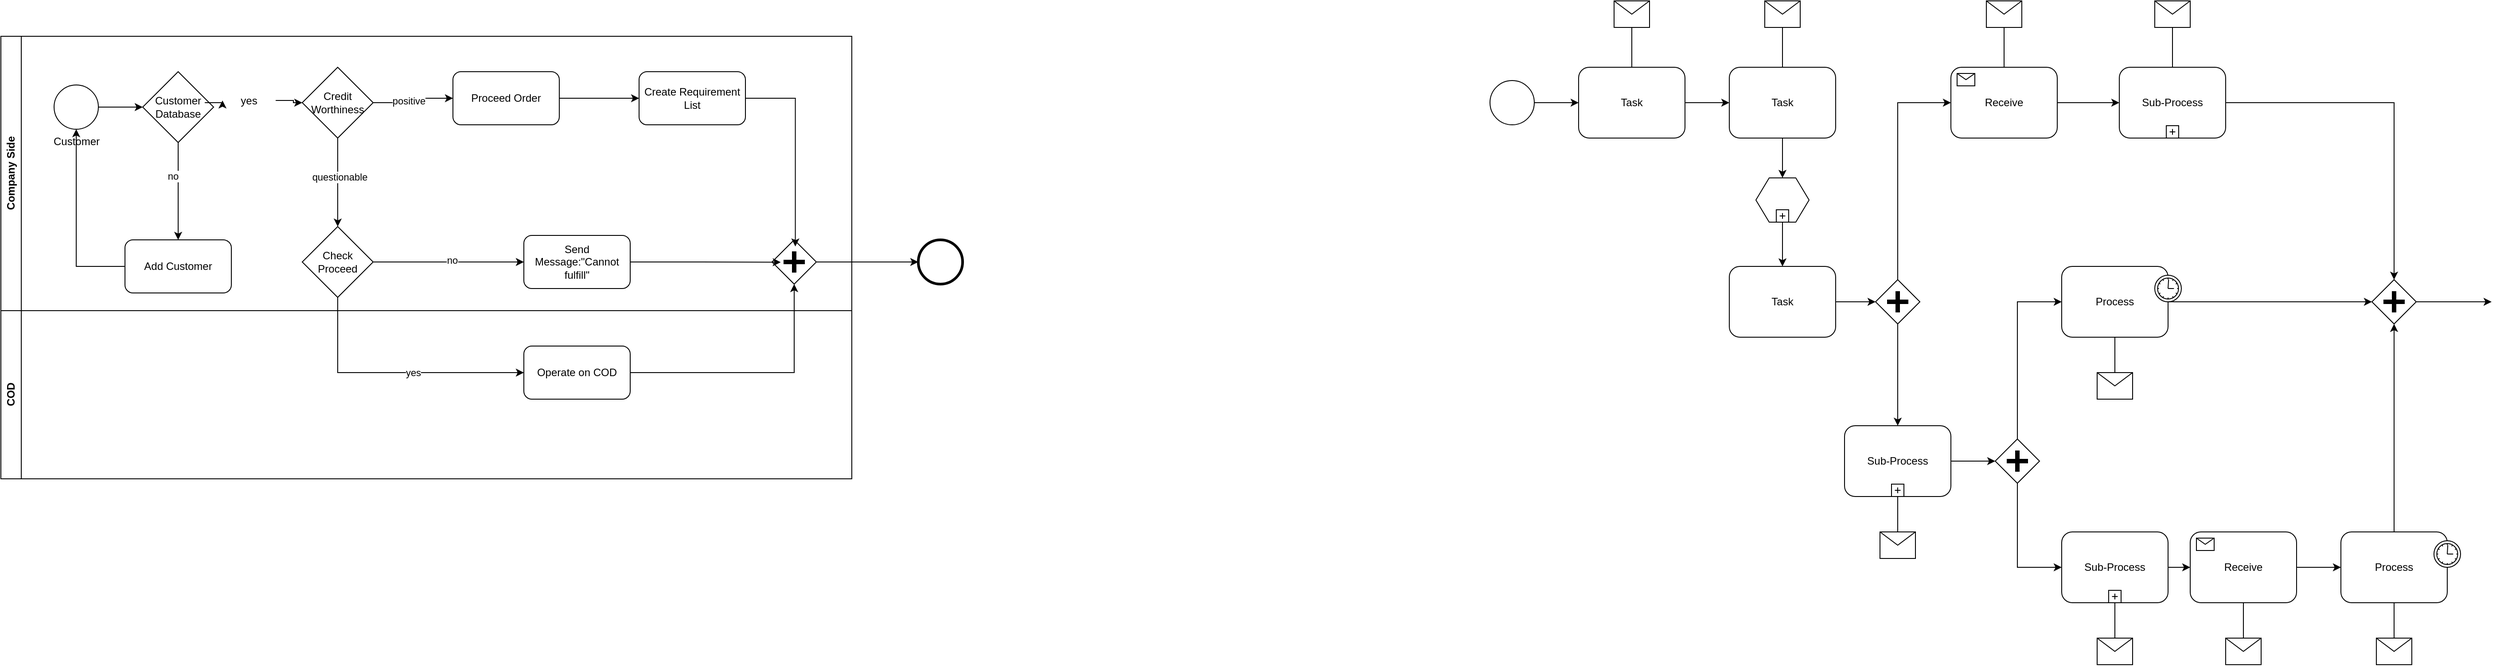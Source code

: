 <mxfile version="22.0.0" type="github">
  <diagram name="Page-1" id="2a216829-ef6e-dabb-86c1-c78162f3ba2b">
    <mxGraphModel dx="893" dy="631" grid="1" gridSize="10" guides="1" tooltips="1" connect="1" arrows="1" fold="1" page="1" pageScale="1" pageWidth="850" pageHeight="1100" background="none" math="0" shadow="0">
      <root>
        <mxCell id="0" />
        <mxCell id="1" parent="0" />
        <mxCell id="7a84cebc1def654-1" value="Customer" style="shape=mxgraph.bpmn.shape;html=1;verticalLabelPosition=bottom;labelBackgroundColor=#ffffff;verticalAlign=top;perimeter=ellipsePerimeter;outline=standard;symbol=general;" parent="1" vertex="1">
          <mxGeometry x="260" y="265" width="50" height="50" as="geometry" />
        </mxCell>
        <mxCell id="7a84cebc1def654-24" value="" style="shape=mxgraph.bpmn.shape;html=1;verticalLabelPosition=bottom;labelBackgroundColor=#ffffff;verticalAlign=top;perimeter=rhombusPerimeter;background=gateway;outline=none;symbol=parallelGw;" parent="1" vertex="1">
          <mxGeometry x="1070" y="440" width="50" height="50" as="geometry" />
        </mxCell>
        <mxCell id="7a84cebc1def654-26" value="" style="shape=mxgraph.bpmn.shape;html=1;verticalLabelPosition=bottom;labelBackgroundColor=#ffffff;verticalAlign=top;perimeter=ellipsePerimeter;outline=end;symbol=general;" parent="1" vertex="1">
          <mxGeometry x="1235" y="440.0" width="50" height="50" as="geometry" />
        </mxCell>
        <mxCell id="7a84cebc1def654-36" style="edgeStyle=orthogonalEdgeStyle;rounded=0;html=1;jettySize=auto;orthogonalLoop=1;" parent="1" source="7a84cebc1def654-1" edge="1">
          <mxGeometry relative="1" as="geometry">
            <mxPoint x="360" y="290" as="targetPoint" />
          </mxGeometry>
        </mxCell>
        <mxCell id="7a84cebc1def654-46" style="edgeStyle=orthogonalEdgeStyle;rounded=0;html=1;jettySize=auto;orthogonalLoop=1;" parent="1" source="7a84cebc1def654-24" target="7a84cebc1def654-26" edge="1">
          <mxGeometry relative="1" as="geometry" />
        </mxCell>
        <mxCell id="e09Jtm8NHtcAgi3TtUKe-1" value="" style="shape=mxgraph.bpmn.shape;html=1;verticalLabelPosition=bottom;labelBackgroundColor=#ffffff;verticalAlign=top;perimeter=ellipsePerimeter;outline=standard;symbol=general;" vertex="1" parent="1">
          <mxGeometry x="1880" y="260" width="50" height="50" as="geometry" />
        </mxCell>
        <mxCell id="e09Jtm8NHtcAgi3TtUKe-2" value="Task" style="shape=ext;rounded=1;html=1;whiteSpace=wrap;" vertex="1" parent="1">
          <mxGeometry x="1980" y="245" width="120" height="80" as="geometry" />
        </mxCell>
        <mxCell id="e09Jtm8NHtcAgi3TtUKe-3" value="Task" style="shape=ext;rounded=1;html=1;whiteSpace=wrap;" vertex="1" parent="1">
          <mxGeometry x="2150" y="245" width="120" height="80" as="geometry" />
        </mxCell>
        <mxCell id="e09Jtm8NHtcAgi3TtUKe-4" value="" style="shape=message;whiteSpace=wrap;html=1;" vertex="1" parent="1">
          <mxGeometry x="2020" y="170" width="40" height="30" as="geometry" />
        </mxCell>
        <mxCell id="e09Jtm8NHtcAgi3TtUKe-5" value="" style="shape=message;whiteSpace=wrap;html=1;" vertex="1" parent="1">
          <mxGeometry x="2190" y="170" width="40" height="30" as="geometry" />
        </mxCell>
        <mxCell id="e09Jtm8NHtcAgi3TtUKe-6" value="" style="shape=hexagon;whiteSpace=wrap;html=1;perimeter=hexagonPerimeter;" vertex="1" parent="1">
          <mxGeometry x="2180" y="370" width="60" height="50" as="geometry" />
        </mxCell>
        <mxCell id="e09Jtm8NHtcAgi3TtUKe-7" value="" style="html=1;shape=plus;" vertex="1" parent="e09Jtm8NHtcAgi3TtUKe-6">
          <mxGeometry x="0.5" y="1" width="14" height="14" relative="1" as="geometry">
            <mxPoint x="-7" y="-14" as="offset" />
          </mxGeometry>
        </mxCell>
        <mxCell id="e09Jtm8NHtcAgi3TtUKe-8" value="Task" style="shape=ext;rounded=1;html=1;whiteSpace=wrap;" vertex="1" parent="1">
          <mxGeometry x="2150" y="470" width="120" height="80" as="geometry" />
        </mxCell>
        <mxCell id="e09Jtm8NHtcAgi3TtUKe-9" value="" style="shape=mxgraph.bpmn.shape;html=1;verticalLabelPosition=bottom;labelBackgroundColor=#ffffff;verticalAlign=top;perimeter=rhombusPerimeter;background=gateway;outline=none;symbol=parallelGw;" vertex="1" parent="1">
          <mxGeometry x="2315" y="485" width="50" height="50" as="geometry" />
        </mxCell>
        <mxCell id="e09Jtm8NHtcAgi3TtUKe-10" value="Sub-Process" style="html=1;whiteSpace=wrap;rounded=1;" vertex="1" parent="1">
          <mxGeometry x="2590" y="245" width="120" height="80" as="geometry" />
        </mxCell>
        <mxCell id="e09Jtm8NHtcAgi3TtUKe-11" value="" style="html=1;shape=plus;" vertex="1" parent="e09Jtm8NHtcAgi3TtUKe-10">
          <mxGeometry x="0.5" y="1" width="14" height="14" relative="1" as="geometry">
            <mxPoint x="-7" y="-14" as="offset" />
          </mxGeometry>
        </mxCell>
        <mxCell id="e09Jtm8NHtcAgi3TtUKe-12" value="Receive" style="html=1;whiteSpace=wrap;rounded=1;" vertex="1" parent="1">
          <mxGeometry x="2400" y="245" width="120" height="80" as="geometry" />
        </mxCell>
        <mxCell id="e09Jtm8NHtcAgi3TtUKe-13" value="" style="html=1;shape=message;" vertex="1" parent="e09Jtm8NHtcAgi3TtUKe-12">
          <mxGeometry width="20" height="14" relative="1" as="geometry">
            <mxPoint x="7" y="7" as="offset" />
          </mxGeometry>
        </mxCell>
        <mxCell id="e09Jtm8NHtcAgi3TtUKe-14" value="Process" style="html=1;whiteSpace=wrap;rounded=1;" vertex="1" parent="1">
          <mxGeometry x="2525" y="470" width="120" height="80" as="geometry" />
        </mxCell>
        <mxCell id="e09Jtm8NHtcAgi3TtUKe-15" value="" style="shape=mxgraph.bpmn.timer_start;perimeter=ellipsePerimeter;html=1;labelPosition=right;labelBackgroundColor=#ffffff;align=left;" vertex="1" parent="e09Jtm8NHtcAgi3TtUKe-14">
          <mxGeometry x="1" width="30" height="30" relative="1" as="geometry">
            <mxPoint x="-15" y="10" as="offset" />
          </mxGeometry>
        </mxCell>
        <mxCell id="e09Jtm8NHtcAgi3TtUKe-16" value="Process" style="html=1;whiteSpace=wrap;rounded=1;" vertex="1" parent="1">
          <mxGeometry x="2840" y="770" width="120" height="80" as="geometry" />
        </mxCell>
        <mxCell id="e09Jtm8NHtcAgi3TtUKe-17" value="" style="shape=mxgraph.bpmn.timer_start;perimeter=ellipsePerimeter;html=1;labelPosition=right;labelBackgroundColor=#ffffff;align=left;" vertex="1" parent="e09Jtm8NHtcAgi3TtUKe-16">
          <mxGeometry x="1" width="30" height="30" relative="1" as="geometry">
            <mxPoint x="-15" y="10" as="offset" />
          </mxGeometry>
        </mxCell>
        <mxCell id="e09Jtm8NHtcAgi3TtUKe-18" value="Receive" style="html=1;whiteSpace=wrap;rounded=1;" vertex="1" parent="1">
          <mxGeometry x="2670" y="770" width="120" height="80" as="geometry" />
        </mxCell>
        <mxCell id="e09Jtm8NHtcAgi3TtUKe-19" value="" style="html=1;shape=message;" vertex="1" parent="e09Jtm8NHtcAgi3TtUKe-18">
          <mxGeometry width="20" height="14" relative="1" as="geometry">
            <mxPoint x="7" y="7" as="offset" />
          </mxGeometry>
        </mxCell>
        <mxCell id="e09Jtm8NHtcAgi3TtUKe-20" value="Sub-Process" style="html=1;whiteSpace=wrap;rounded=1;" vertex="1" parent="1">
          <mxGeometry x="2525" y="770" width="120" height="80" as="geometry" />
        </mxCell>
        <mxCell id="e09Jtm8NHtcAgi3TtUKe-21" value="" style="html=1;shape=plus;" vertex="1" parent="e09Jtm8NHtcAgi3TtUKe-20">
          <mxGeometry x="0.5" y="1" width="14" height="14" relative="1" as="geometry">
            <mxPoint x="-7" y="-14" as="offset" />
          </mxGeometry>
        </mxCell>
        <mxCell id="e09Jtm8NHtcAgi3TtUKe-22" value="" style="shape=mxgraph.bpmn.shape;html=1;verticalLabelPosition=bottom;labelBackgroundColor=#ffffff;verticalAlign=top;perimeter=rhombusPerimeter;background=gateway;outline=none;symbol=parallelGw;" vertex="1" parent="1">
          <mxGeometry x="2875" y="485" width="50" height="50" as="geometry" />
        </mxCell>
        <mxCell id="e09Jtm8NHtcAgi3TtUKe-23" value="" style="shape=message;whiteSpace=wrap;html=1;" vertex="1" parent="1">
          <mxGeometry x="2440" y="170" width="40" height="30" as="geometry" />
        </mxCell>
        <mxCell id="e09Jtm8NHtcAgi3TtUKe-24" value="" style="shape=message;whiteSpace=wrap;html=1;" vertex="1" parent="1">
          <mxGeometry x="2630" y="170" width="40" height="30" as="geometry" />
        </mxCell>
        <mxCell id="e09Jtm8NHtcAgi3TtUKe-25" value="Sub-Process" style="html=1;whiteSpace=wrap;rounded=1;" vertex="1" parent="1">
          <mxGeometry x="2280" y="650" width="120" height="80" as="geometry" />
        </mxCell>
        <mxCell id="e09Jtm8NHtcAgi3TtUKe-26" value="" style="html=1;shape=plus;" vertex="1" parent="e09Jtm8NHtcAgi3TtUKe-25">
          <mxGeometry x="0.5" y="1" width="14" height="14" relative="1" as="geometry">
            <mxPoint x="-7" y="-14" as="offset" />
          </mxGeometry>
        </mxCell>
        <mxCell id="e09Jtm8NHtcAgi3TtUKe-27" value="" style="shape=message;whiteSpace=wrap;html=1;" vertex="1" parent="1">
          <mxGeometry x="2320" y="770" width="40" height="30" as="geometry" />
        </mxCell>
        <mxCell id="e09Jtm8NHtcAgi3TtUKe-28" value="" style="shape=message;whiteSpace=wrap;html=1;" vertex="1" parent="1">
          <mxGeometry x="2710" y="890" width="40" height="30" as="geometry" />
        </mxCell>
        <mxCell id="e09Jtm8NHtcAgi3TtUKe-29" value="" style="shape=message;whiteSpace=wrap;html=1;" vertex="1" parent="1">
          <mxGeometry x="2880" y="890" width="40" height="30" as="geometry" />
        </mxCell>
        <mxCell id="e09Jtm8NHtcAgi3TtUKe-30" value="" style="shape=message;whiteSpace=wrap;html=1;" vertex="1" parent="1">
          <mxGeometry x="2565" y="890" width="40" height="30" as="geometry" />
        </mxCell>
        <mxCell id="e09Jtm8NHtcAgi3TtUKe-31" value="" style="shape=message;whiteSpace=wrap;html=1;" vertex="1" parent="1">
          <mxGeometry x="2565" y="590" width="40" height="30" as="geometry" />
        </mxCell>
        <mxCell id="e09Jtm8NHtcAgi3TtUKe-32" style="edgeStyle=orthogonalEdgeStyle;rounded=0;html=1;jettySize=auto;orthogonalLoop=1;" edge="1" parent="1" source="e09Jtm8NHtcAgi3TtUKe-1" target="e09Jtm8NHtcAgi3TtUKe-2">
          <mxGeometry relative="1" as="geometry" />
        </mxCell>
        <mxCell id="e09Jtm8NHtcAgi3TtUKe-33" style="edgeStyle=orthogonalEdgeStyle;rounded=0;html=1;jettySize=auto;orthogonalLoop=1;endArrow=none;endFill=0;" edge="1" parent="1" source="e09Jtm8NHtcAgi3TtUKe-4" target="e09Jtm8NHtcAgi3TtUKe-2">
          <mxGeometry relative="1" as="geometry" />
        </mxCell>
        <mxCell id="e09Jtm8NHtcAgi3TtUKe-34" style="edgeStyle=orthogonalEdgeStyle;rounded=0;html=1;jettySize=auto;orthogonalLoop=1;endArrow=none;endFill=0;" edge="1" parent="1" source="e09Jtm8NHtcAgi3TtUKe-5" target="e09Jtm8NHtcAgi3TtUKe-3">
          <mxGeometry relative="1" as="geometry" />
        </mxCell>
        <mxCell id="e09Jtm8NHtcAgi3TtUKe-35" style="edgeStyle=orthogonalEdgeStyle;rounded=0;html=1;jettySize=auto;orthogonalLoop=1;" edge="1" parent="1" source="e09Jtm8NHtcAgi3TtUKe-2" target="e09Jtm8NHtcAgi3TtUKe-3">
          <mxGeometry relative="1" as="geometry" />
        </mxCell>
        <mxCell id="e09Jtm8NHtcAgi3TtUKe-36" style="edgeStyle=orthogonalEdgeStyle;rounded=0;html=1;jettySize=auto;orthogonalLoop=1;" edge="1" parent="1" source="e09Jtm8NHtcAgi3TtUKe-12" target="e09Jtm8NHtcAgi3TtUKe-10">
          <mxGeometry relative="1" as="geometry" />
        </mxCell>
        <mxCell id="e09Jtm8NHtcAgi3TtUKe-37" style="edgeStyle=orthogonalEdgeStyle;rounded=0;html=1;jettySize=auto;orthogonalLoop=1;endArrow=none;endFill=0;" edge="1" parent="1" source="e09Jtm8NHtcAgi3TtUKe-23" target="e09Jtm8NHtcAgi3TtUKe-12">
          <mxGeometry relative="1" as="geometry" />
        </mxCell>
        <mxCell id="e09Jtm8NHtcAgi3TtUKe-38" style="edgeStyle=orthogonalEdgeStyle;rounded=0;html=1;jettySize=auto;orthogonalLoop=1;endArrow=none;endFill=0;" edge="1" parent="1" source="e09Jtm8NHtcAgi3TtUKe-24" target="e09Jtm8NHtcAgi3TtUKe-10">
          <mxGeometry relative="1" as="geometry" />
        </mxCell>
        <mxCell id="e09Jtm8NHtcAgi3TtUKe-39" style="edgeStyle=orthogonalEdgeStyle;rounded=0;html=1;jettySize=auto;orthogonalLoop=1;" edge="1" parent="1" source="e09Jtm8NHtcAgi3TtUKe-10" target="e09Jtm8NHtcAgi3TtUKe-22">
          <mxGeometry relative="1" as="geometry">
            <mxPoint x="2910.0" y="470" as="targetPoint" />
            <Array as="points">
              <mxPoint x="2900" y="285" />
            </Array>
          </mxGeometry>
        </mxCell>
        <mxCell id="e09Jtm8NHtcAgi3TtUKe-40" style="edgeStyle=orthogonalEdgeStyle;rounded=0;html=1;jettySize=auto;orthogonalLoop=1;" edge="1" parent="1" source="e09Jtm8NHtcAgi3TtUKe-14" target="e09Jtm8NHtcAgi3TtUKe-22">
          <mxGeometry relative="1" as="geometry" />
        </mxCell>
        <mxCell id="e09Jtm8NHtcAgi3TtUKe-41" style="edgeStyle=orthogonalEdgeStyle;rounded=0;html=1;jettySize=auto;orthogonalLoop=1;" edge="1" parent="1" source="e09Jtm8NHtcAgi3TtUKe-16" target="e09Jtm8NHtcAgi3TtUKe-22">
          <mxGeometry relative="1" as="geometry" />
        </mxCell>
        <mxCell id="e09Jtm8NHtcAgi3TtUKe-42" style="edgeStyle=orthogonalEdgeStyle;rounded=0;html=1;jettySize=auto;orthogonalLoop=1;" edge="1" parent="1" source="e09Jtm8NHtcAgi3TtUKe-22">
          <mxGeometry relative="1" as="geometry">
            <mxPoint x="3010" y="510" as="targetPoint" />
          </mxGeometry>
        </mxCell>
        <mxCell id="e09Jtm8NHtcAgi3TtUKe-43" style="edgeStyle=orthogonalEdgeStyle;rounded=0;html=1;jettySize=auto;orthogonalLoop=1;" edge="1" parent="1" source="e09Jtm8NHtcAgi3TtUKe-3" target="e09Jtm8NHtcAgi3TtUKe-6">
          <mxGeometry relative="1" as="geometry" />
        </mxCell>
        <mxCell id="e09Jtm8NHtcAgi3TtUKe-44" style="edgeStyle=orthogonalEdgeStyle;rounded=0;html=1;jettySize=auto;orthogonalLoop=1;" edge="1" parent="1" source="e09Jtm8NHtcAgi3TtUKe-6" target="e09Jtm8NHtcAgi3TtUKe-8">
          <mxGeometry relative="1" as="geometry" />
        </mxCell>
        <mxCell id="e09Jtm8NHtcAgi3TtUKe-45" style="edgeStyle=orthogonalEdgeStyle;rounded=0;html=1;jettySize=auto;orthogonalLoop=1;" edge="1" parent="1" source="e09Jtm8NHtcAgi3TtUKe-8" target="e09Jtm8NHtcAgi3TtUKe-9">
          <mxGeometry relative="1" as="geometry" />
        </mxCell>
        <mxCell id="e09Jtm8NHtcAgi3TtUKe-46" style="edgeStyle=orthogonalEdgeStyle;rounded=0;html=1;jettySize=auto;orthogonalLoop=1;" edge="1" parent="1" source="e09Jtm8NHtcAgi3TtUKe-9" target="e09Jtm8NHtcAgi3TtUKe-12">
          <mxGeometry relative="1" as="geometry">
            <Array as="points">
              <mxPoint x="2340" y="285" />
            </Array>
          </mxGeometry>
        </mxCell>
        <mxCell id="e09Jtm8NHtcAgi3TtUKe-47" style="edgeStyle=orthogonalEdgeStyle;rounded=0;html=1;jettySize=auto;orthogonalLoop=1;" edge="1" parent="1" source="e09Jtm8NHtcAgi3TtUKe-9" target="e09Jtm8NHtcAgi3TtUKe-25">
          <mxGeometry relative="1" as="geometry" />
        </mxCell>
        <mxCell id="e09Jtm8NHtcAgi3TtUKe-48" style="edgeStyle=orthogonalEdgeStyle;rounded=0;html=1;jettySize=auto;orthogonalLoop=1;endArrow=none;endFill=0;" edge="1" parent="1" source="e09Jtm8NHtcAgi3TtUKe-27" target="e09Jtm8NHtcAgi3TtUKe-25">
          <mxGeometry relative="1" as="geometry" />
        </mxCell>
        <mxCell id="e09Jtm8NHtcAgi3TtUKe-49" value="" style="shape=mxgraph.bpmn.shape;html=1;verticalLabelPosition=bottom;labelBackgroundColor=#ffffff;verticalAlign=top;perimeter=rhombusPerimeter;background=gateway;outline=none;symbol=parallelGw;" vertex="1" parent="1">
          <mxGeometry x="2450" y="665" width="50" height="50" as="geometry" />
        </mxCell>
        <mxCell id="e09Jtm8NHtcAgi3TtUKe-50" style="edgeStyle=orthogonalEdgeStyle;rounded=0;html=1;jettySize=auto;orthogonalLoop=1;" edge="1" parent="1" source="e09Jtm8NHtcAgi3TtUKe-49" target="e09Jtm8NHtcAgi3TtUKe-20">
          <mxGeometry relative="1" as="geometry">
            <Array as="points">
              <mxPoint x="2475" y="810" />
            </Array>
          </mxGeometry>
        </mxCell>
        <mxCell id="e09Jtm8NHtcAgi3TtUKe-51" style="edgeStyle=orthogonalEdgeStyle;rounded=0;html=1;jettySize=auto;orthogonalLoop=1;" edge="1" parent="1" source="e09Jtm8NHtcAgi3TtUKe-49" target="e09Jtm8NHtcAgi3TtUKe-14">
          <mxGeometry relative="1" as="geometry">
            <Array as="points">
              <mxPoint x="2475" y="510" />
            </Array>
          </mxGeometry>
        </mxCell>
        <mxCell id="e09Jtm8NHtcAgi3TtUKe-52" style="edgeStyle=orthogonalEdgeStyle;rounded=0;html=1;jettySize=auto;orthogonalLoop=1;endArrow=none;endFill=0;" edge="1" parent="1" source="e09Jtm8NHtcAgi3TtUKe-31" target="e09Jtm8NHtcAgi3TtUKe-14">
          <mxGeometry relative="1" as="geometry" />
        </mxCell>
        <mxCell id="e09Jtm8NHtcAgi3TtUKe-53" style="edgeStyle=orthogonalEdgeStyle;rounded=0;html=1;jettySize=auto;orthogonalLoop=1;" edge="1" parent="1" source="e09Jtm8NHtcAgi3TtUKe-25" target="e09Jtm8NHtcAgi3TtUKe-49">
          <mxGeometry relative="1" as="geometry" />
        </mxCell>
        <mxCell id="e09Jtm8NHtcAgi3TtUKe-54" style="edgeStyle=orthogonalEdgeStyle;rounded=0;html=1;jettySize=auto;orthogonalLoop=1;" edge="1" parent="1" source="e09Jtm8NHtcAgi3TtUKe-20" target="e09Jtm8NHtcAgi3TtUKe-18">
          <mxGeometry relative="1" as="geometry" />
        </mxCell>
        <mxCell id="e09Jtm8NHtcAgi3TtUKe-55" style="edgeStyle=orthogonalEdgeStyle;rounded=0;html=1;jettySize=auto;orthogonalLoop=1;endArrow=none;endFill=0;" edge="1" parent="1" source="e09Jtm8NHtcAgi3TtUKe-30" target="e09Jtm8NHtcAgi3TtUKe-20">
          <mxGeometry relative="1" as="geometry" />
        </mxCell>
        <mxCell id="e09Jtm8NHtcAgi3TtUKe-56" style="edgeStyle=orthogonalEdgeStyle;rounded=0;html=1;jettySize=auto;orthogonalLoop=1;endArrow=none;endFill=0;" edge="1" parent="1" source="e09Jtm8NHtcAgi3TtUKe-28" target="e09Jtm8NHtcAgi3TtUKe-18">
          <mxGeometry relative="1" as="geometry" />
        </mxCell>
        <mxCell id="e09Jtm8NHtcAgi3TtUKe-57" style="edgeStyle=orthogonalEdgeStyle;rounded=0;html=1;jettySize=auto;orthogonalLoop=1;endArrow=none;endFill=0;" edge="1" parent="1" source="e09Jtm8NHtcAgi3TtUKe-29" target="e09Jtm8NHtcAgi3TtUKe-16">
          <mxGeometry relative="1" as="geometry" />
        </mxCell>
        <mxCell id="e09Jtm8NHtcAgi3TtUKe-58" style="edgeStyle=orthogonalEdgeStyle;rounded=0;html=1;jettySize=auto;orthogonalLoop=1;" edge="1" parent="1" source="e09Jtm8NHtcAgi3TtUKe-18" target="e09Jtm8NHtcAgi3TtUKe-16">
          <mxGeometry relative="1" as="geometry" />
        </mxCell>
        <mxCell id="e09Jtm8NHtcAgi3TtUKe-92" style="edgeStyle=orthogonalEdgeStyle;rounded=0;orthogonalLoop=1;jettySize=auto;html=1;" edge="1" parent="1" source="e09Jtm8NHtcAgi3TtUKe-60" target="e09Jtm8NHtcAgi3TtUKe-69">
          <mxGeometry relative="1" as="geometry" />
        </mxCell>
        <mxCell id="e09Jtm8NHtcAgi3TtUKe-93" value="no" style="edgeLabel;html=1;align=center;verticalAlign=middle;resizable=0;points=[];" vertex="1" connectable="0" parent="e09Jtm8NHtcAgi3TtUKe-92">
          <mxGeometry x="-0.305" y="-6" relative="1" as="geometry">
            <mxPoint as="offset" />
          </mxGeometry>
        </mxCell>
        <mxCell id="e09Jtm8NHtcAgi3TtUKe-60" value="Customer Database" style="rhombus;whiteSpace=wrap;html=1;" vertex="1" parent="1">
          <mxGeometry x="360" y="250" width="80" height="80" as="geometry" />
        </mxCell>
        <mxCell id="e09Jtm8NHtcAgi3TtUKe-67" style="edgeStyle=orthogonalEdgeStyle;rounded=0;orthogonalLoop=1;jettySize=auto;html=1;entryX=0;entryY=0.5;entryDx=0;entryDy=0;" edge="1" parent="1" source="e09Jtm8NHtcAgi3TtUKe-73" target="e09Jtm8NHtcAgi3TtUKe-66">
          <mxGeometry relative="1" as="geometry" />
        </mxCell>
        <mxCell id="e09Jtm8NHtcAgi3TtUKe-77" style="edgeStyle=orthogonalEdgeStyle;rounded=0;orthogonalLoop=1;jettySize=auto;html=1;entryX=0.5;entryY=0;entryDx=0;entryDy=0;" edge="1" parent="1" source="e09Jtm8NHtcAgi3TtUKe-66" target="e09Jtm8NHtcAgi3TtUKe-76">
          <mxGeometry relative="1" as="geometry" />
        </mxCell>
        <mxCell id="e09Jtm8NHtcAgi3TtUKe-81" value="questionable" style="edgeLabel;html=1;align=center;verticalAlign=middle;resizable=0;points=[];" vertex="1" connectable="0" parent="e09Jtm8NHtcAgi3TtUKe-77">
          <mxGeometry x="-0.129" y="2" relative="1" as="geometry">
            <mxPoint as="offset" />
          </mxGeometry>
        </mxCell>
        <mxCell id="e09Jtm8NHtcAgi3TtUKe-100" style="edgeStyle=orthogonalEdgeStyle;rounded=0;orthogonalLoop=1;jettySize=auto;html=1;" edge="1" parent="1" source="e09Jtm8NHtcAgi3TtUKe-66" target="e09Jtm8NHtcAgi3TtUKe-82">
          <mxGeometry relative="1" as="geometry" />
        </mxCell>
        <mxCell id="e09Jtm8NHtcAgi3TtUKe-101" value="positive" style="edgeLabel;html=1;align=center;verticalAlign=middle;resizable=0;points=[];" vertex="1" connectable="0" parent="e09Jtm8NHtcAgi3TtUKe-100">
          <mxGeometry x="-0.17" y="2" relative="1" as="geometry">
            <mxPoint as="offset" />
          </mxGeometry>
        </mxCell>
        <mxCell id="e09Jtm8NHtcAgi3TtUKe-66" value="Credit Worthiness" style="rhombus;whiteSpace=wrap;html=1;" vertex="1" parent="1">
          <mxGeometry x="540" y="245" width="80" height="80" as="geometry" />
        </mxCell>
        <mxCell id="e09Jtm8NHtcAgi3TtUKe-75" style="edgeStyle=orthogonalEdgeStyle;rounded=0;orthogonalLoop=1;jettySize=auto;html=1;entryX=0.5;entryY=1;entryDx=0;entryDy=0;" edge="1" parent="1" source="e09Jtm8NHtcAgi3TtUKe-69" target="7a84cebc1def654-1">
          <mxGeometry relative="1" as="geometry">
            <mxPoint x="285" y="345" as="targetPoint" />
          </mxGeometry>
        </mxCell>
        <mxCell id="e09Jtm8NHtcAgi3TtUKe-69" value="Add Customer" style="rounded=1;whiteSpace=wrap;html=1;" vertex="1" parent="1">
          <mxGeometry x="340" y="440" width="120" height="60" as="geometry" />
        </mxCell>
        <mxCell id="e09Jtm8NHtcAgi3TtUKe-74" value="" style="edgeStyle=orthogonalEdgeStyle;rounded=0;orthogonalLoop=1;jettySize=auto;html=1;entryX=0;entryY=0.5;entryDx=0;entryDy=0;" edge="1" parent="1" target="e09Jtm8NHtcAgi3TtUKe-73">
          <mxGeometry relative="1" as="geometry">
            <mxPoint x="430" y="285.048" as="sourcePoint" />
            <mxPoint x="540" y="285" as="targetPoint" />
          </mxGeometry>
        </mxCell>
        <mxCell id="e09Jtm8NHtcAgi3TtUKe-73" value="yes" style="text;strokeColor=none;align=center;fillColor=none;html=1;verticalAlign=middle;whiteSpace=wrap;rounded=0;" vertex="1" parent="1">
          <mxGeometry x="450" y="267.5" width="60" height="30" as="geometry" />
        </mxCell>
        <mxCell id="e09Jtm8NHtcAgi3TtUKe-85" style="edgeStyle=orthogonalEdgeStyle;rounded=0;orthogonalLoop=1;jettySize=auto;html=1;entryX=0;entryY=0.5;entryDx=0;entryDy=0;" edge="1" parent="1" source="e09Jtm8NHtcAgi3TtUKe-76" target="e09Jtm8NHtcAgi3TtUKe-84">
          <mxGeometry relative="1" as="geometry" />
        </mxCell>
        <mxCell id="e09Jtm8NHtcAgi3TtUKe-86" value="no" style="edgeLabel;html=1;align=center;verticalAlign=middle;resizable=0;points=[];" vertex="1" connectable="0" parent="e09Jtm8NHtcAgi3TtUKe-85">
          <mxGeometry x="0.047" y="2" relative="1" as="geometry">
            <mxPoint as="offset" />
          </mxGeometry>
        </mxCell>
        <mxCell id="e09Jtm8NHtcAgi3TtUKe-89" style="edgeStyle=orthogonalEdgeStyle;rounded=0;orthogonalLoop=1;jettySize=auto;html=1;entryX=0;entryY=0.5;entryDx=0;entryDy=0;" edge="1" parent="1" source="e09Jtm8NHtcAgi3TtUKe-76" target="e09Jtm8NHtcAgi3TtUKe-83">
          <mxGeometry relative="1" as="geometry">
            <mxPoint x="580" y="615" as="targetPoint" />
            <Array as="points">
              <mxPoint x="580" y="590" />
            </Array>
          </mxGeometry>
        </mxCell>
        <mxCell id="e09Jtm8NHtcAgi3TtUKe-90" value="yes" style="edgeLabel;html=1;align=center;verticalAlign=middle;resizable=0;points=[];" vertex="1" connectable="0" parent="e09Jtm8NHtcAgi3TtUKe-89">
          <mxGeometry x="0.15" relative="1" as="geometry">
            <mxPoint as="offset" />
          </mxGeometry>
        </mxCell>
        <mxCell id="e09Jtm8NHtcAgi3TtUKe-76" value="Check Proceed" style="rhombus;whiteSpace=wrap;html=1;" vertex="1" parent="1">
          <mxGeometry x="540" y="425" width="80" height="80" as="geometry" />
        </mxCell>
        <mxCell id="e09Jtm8NHtcAgi3TtUKe-95" style="edgeStyle=orthogonalEdgeStyle;rounded=0;orthogonalLoop=1;jettySize=auto;html=1;entryX=0;entryY=0.5;entryDx=0;entryDy=0;" edge="1" parent="1" source="e09Jtm8NHtcAgi3TtUKe-82" target="e09Jtm8NHtcAgi3TtUKe-94">
          <mxGeometry relative="1" as="geometry" />
        </mxCell>
        <mxCell id="e09Jtm8NHtcAgi3TtUKe-82" value="Proceed Order" style="rounded=1;whiteSpace=wrap;html=1;" vertex="1" parent="1">
          <mxGeometry x="710" y="250" width="120" height="60" as="geometry" />
        </mxCell>
        <mxCell id="e09Jtm8NHtcAgi3TtUKe-98" style="edgeStyle=orthogonalEdgeStyle;rounded=0;orthogonalLoop=1;jettySize=auto;html=1;entryX=0.5;entryY=1;entryDx=0;entryDy=0;" edge="1" parent="1" source="e09Jtm8NHtcAgi3TtUKe-83" target="7a84cebc1def654-24">
          <mxGeometry relative="1" as="geometry">
            <mxPoint x="1280" y="495" as="targetPoint" />
          </mxGeometry>
        </mxCell>
        <mxCell id="e09Jtm8NHtcAgi3TtUKe-83" value="Operate on COD" style="rounded=1;whiteSpace=wrap;html=1;" vertex="1" parent="1">
          <mxGeometry x="790" y="560" width="120" height="60" as="geometry" />
        </mxCell>
        <mxCell id="e09Jtm8NHtcAgi3TtUKe-84" value="Send Message:&quot;Cannot fulfill&quot;" style="rounded=1;whiteSpace=wrap;html=1;" vertex="1" parent="1">
          <mxGeometry x="790" y="435" width="120" height="60" as="geometry" />
        </mxCell>
        <mxCell id="e09Jtm8NHtcAgi3TtUKe-94" value="Create Requirement List" style="rounded=1;whiteSpace=wrap;html=1;" vertex="1" parent="1">
          <mxGeometry x="920" y="250" width="120" height="60" as="geometry" />
        </mxCell>
        <mxCell id="e09Jtm8NHtcAgi3TtUKe-96" style="edgeStyle=orthogonalEdgeStyle;rounded=0;orthogonalLoop=1;jettySize=auto;html=1;entryX=0.526;entryY=0.15;entryDx=0;entryDy=0;entryPerimeter=0;" edge="1" parent="1" source="e09Jtm8NHtcAgi3TtUKe-94" target="7a84cebc1def654-24">
          <mxGeometry relative="1" as="geometry" />
        </mxCell>
        <mxCell id="e09Jtm8NHtcAgi3TtUKe-97" style="edgeStyle=orthogonalEdgeStyle;rounded=0;orthogonalLoop=1;jettySize=auto;html=1;entryX=0.196;entryY=0.506;entryDx=0;entryDy=0;entryPerimeter=0;" edge="1" parent="1" source="e09Jtm8NHtcAgi3TtUKe-84" target="7a84cebc1def654-24">
          <mxGeometry relative="1" as="geometry" />
        </mxCell>
        <mxCell id="e09Jtm8NHtcAgi3TtUKe-105" value="Company Side" style="swimlane;horizontal=0;whiteSpace=wrap;html=1;" vertex="1" parent="1">
          <mxGeometry x="200" y="210" width="960" height="310" as="geometry" />
        </mxCell>
        <mxCell id="e09Jtm8NHtcAgi3TtUKe-106" value="COD" style="swimlane;horizontal=0;whiteSpace=wrap;html=1;" vertex="1" parent="1">
          <mxGeometry x="200" y="520" width="960" height="190" as="geometry" />
        </mxCell>
      </root>
    </mxGraphModel>
  </diagram>
</mxfile>
